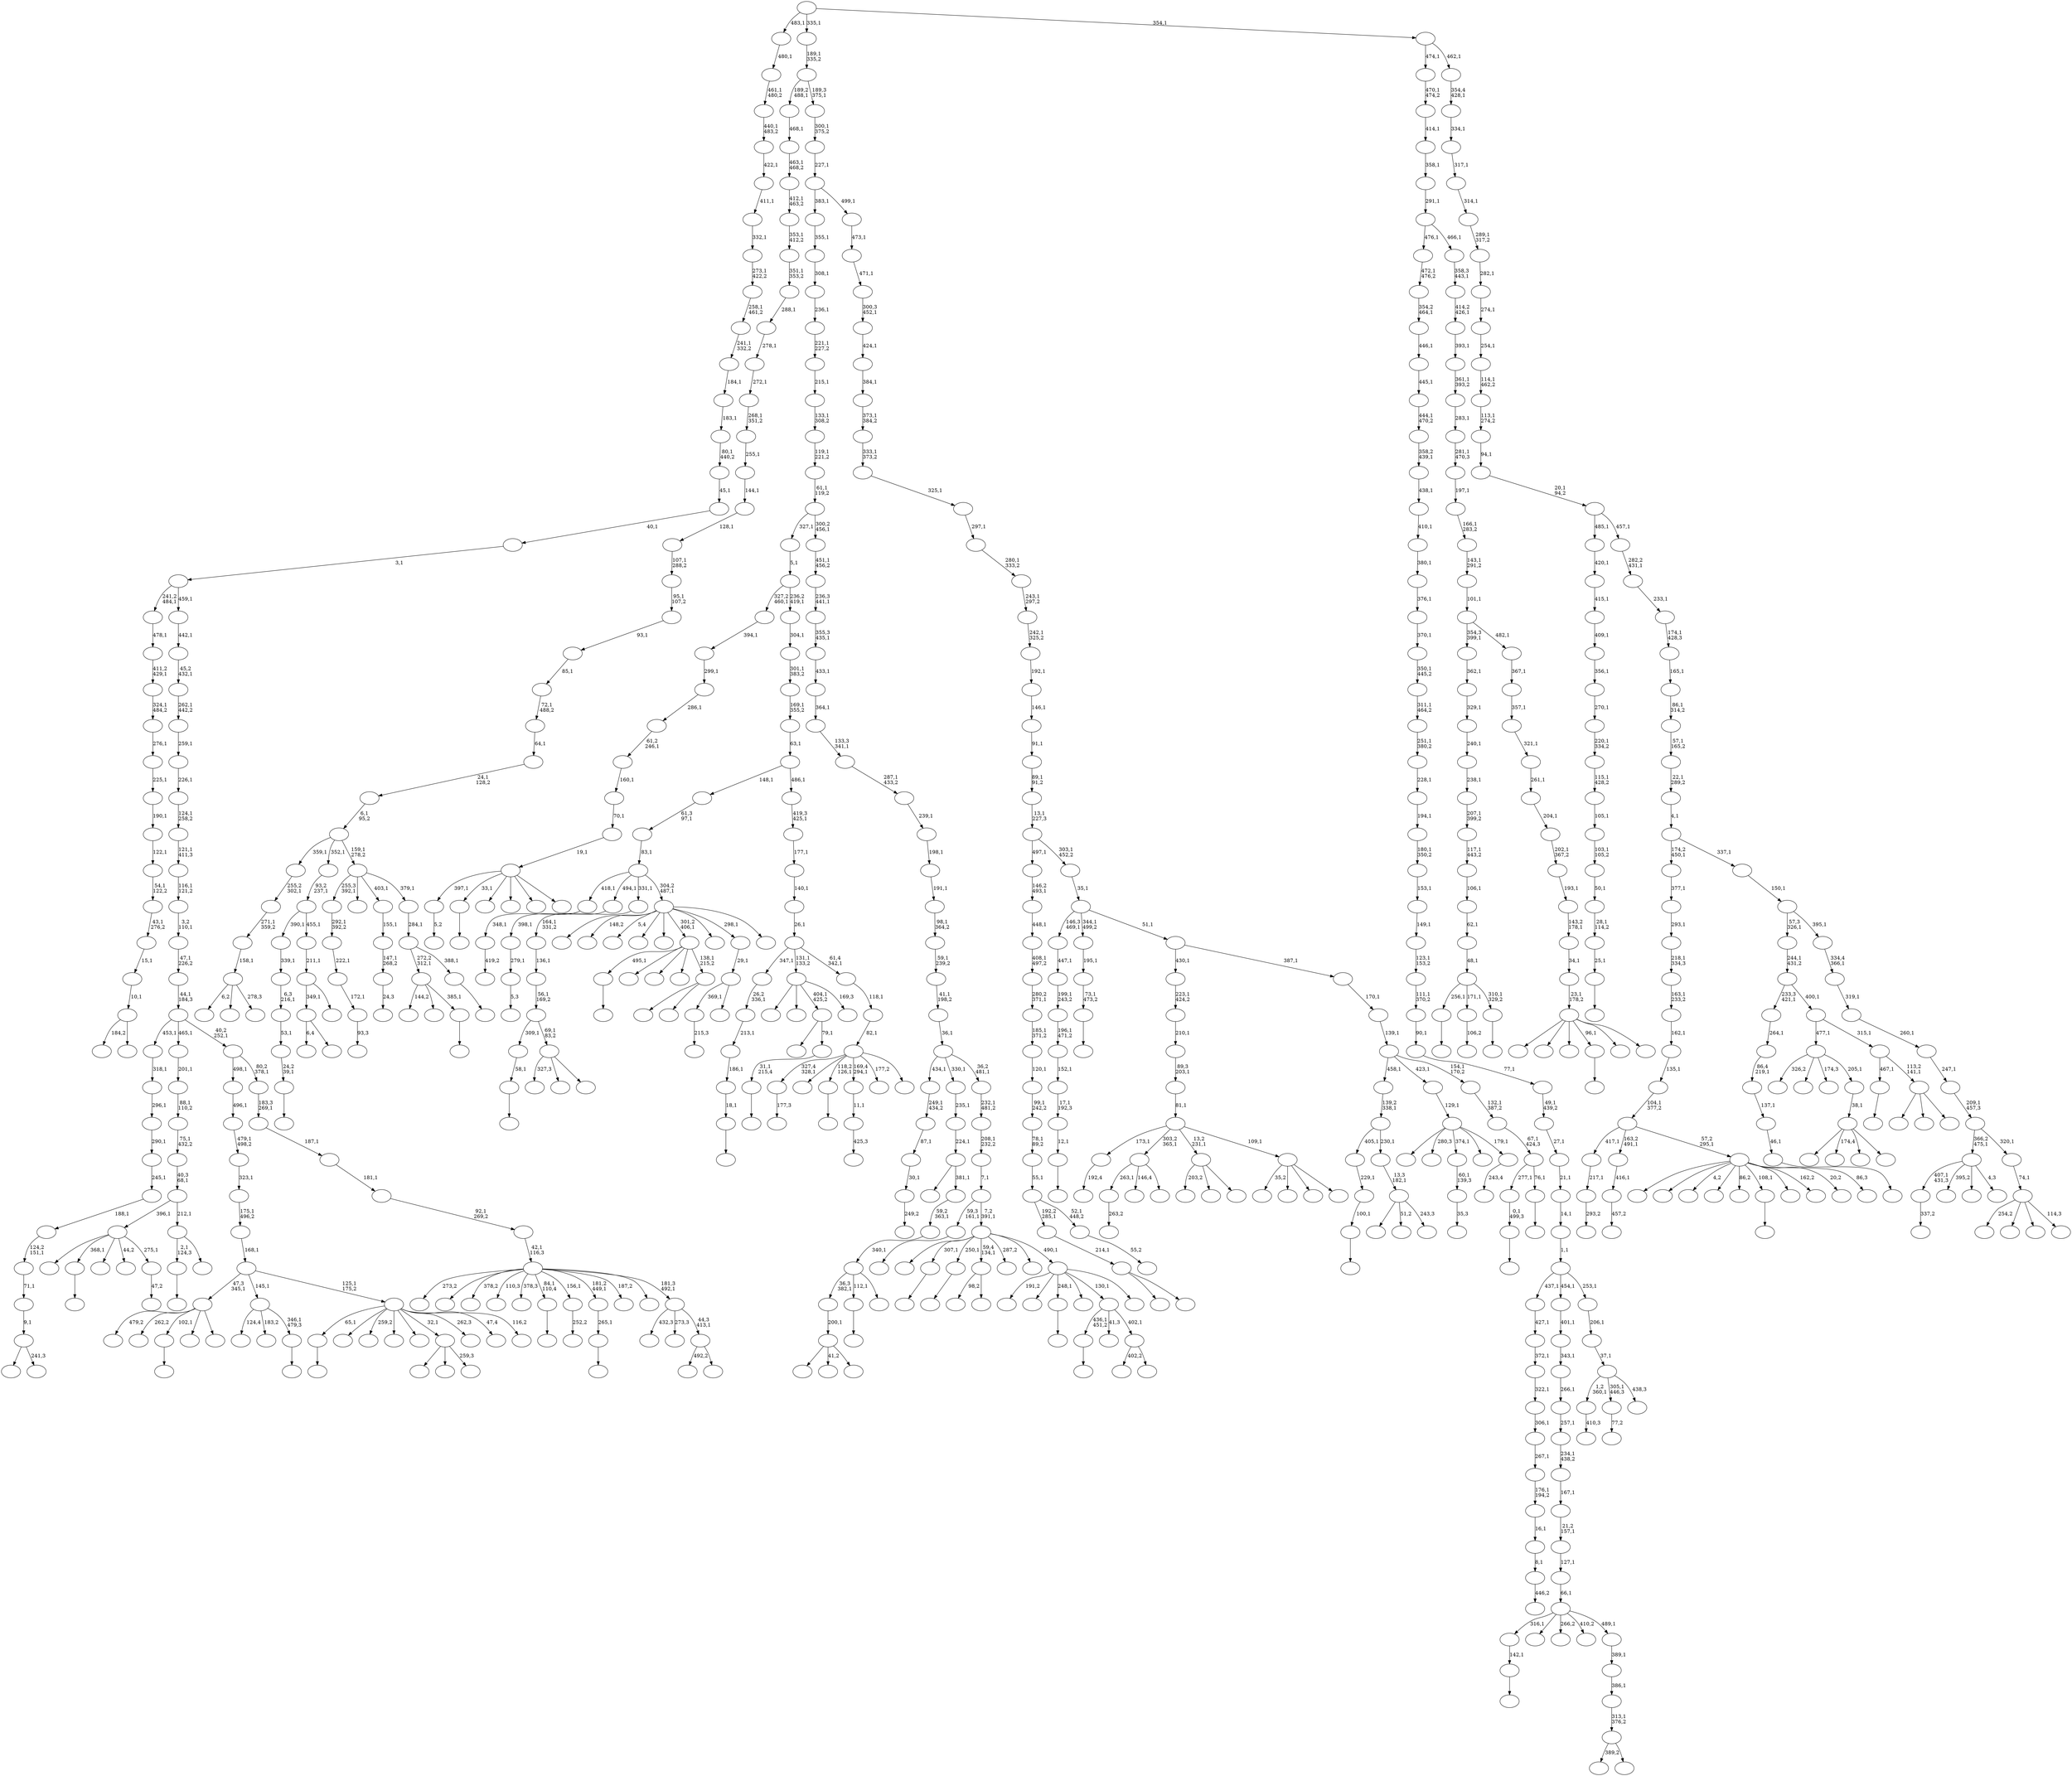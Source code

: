 digraph T {
	700 [label=""]
	699 [label=""]
	698 [label=""]
	697 [label=""]
	696 [label=""]
	695 [label=""]
	694 [label=""]
	693 [label=""]
	692 [label=""]
	691 [label=""]
	690 [label=""]
	689 [label=""]
	688 [label=""]
	687 [label=""]
	686 [label=""]
	685 [label=""]
	684 [label=""]
	683 [label=""]
	682 [label=""]
	681 [label=""]
	680 [label=""]
	679 [label=""]
	678 [label=""]
	677 [label=""]
	676 [label=""]
	675 [label=""]
	674 [label=""]
	673 [label=""]
	672 [label=""]
	671 [label=""]
	670 [label=""]
	669 [label=""]
	668 [label=""]
	667 [label=""]
	666 [label=""]
	665 [label=""]
	664 [label=""]
	663 [label=""]
	662 [label=""]
	661 [label=""]
	660 [label=""]
	659 [label=""]
	658 [label=""]
	657 [label=""]
	656 [label=""]
	655 [label=""]
	654 [label=""]
	653 [label=""]
	652 [label=""]
	651 [label=""]
	650 [label=""]
	649 [label=""]
	648 [label=""]
	647 [label=""]
	646 [label=""]
	645 [label=""]
	644 [label=""]
	643 [label=""]
	642 [label=""]
	641 [label=""]
	640 [label=""]
	639 [label=""]
	638 [label=""]
	637 [label=""]
	636 [label=""]
	635 [label=""]
	634 [label=""]
	633 [label=""]
	632 [label=""]
	631 [label=""]
	630 [label=""]
	629 [label=""]
	628 [label=""]
	627 [label=""]
	626 [label=""]
	625 [label=""]
	624 [label=""]
	623 [label=""]
	622 [label=""]
	621 [label=""]
	620 [label=""]
	619 [label=""]
	618 [label=""]
	617 [label=""]
	616 [label=""]
	615 [label=""]
	614 [label=""]
	613 [label=""]
	612 [label=""]
	611 [label=""]
	610 [label=""]
	609 [label=""]
	608 [label=""]
	607 [label=""]
	606 [label=""]
	605 [label=""]
	604 [label=""]
	603 [label=""]
	602 [label=""]
	601 [label=""]
	600 [label=""]
	599 [label=""]
	598 [label=""]
	597 [label=""]
	596 [label=""]
	595 [label=""]
	594 [label=""]
	593 [label=""]
	592 [label=""]
	591 [label=""]
	590 [label=""]
	589 [label=""]
	588 [label=""]
	587 [label=""]
	586 [label=""]
	585 [label=""]
	584 [label=""]
	583 [label=""]
	582 [label=""]
	581 [label=""]
	580 [label=""]
	579 [label=""]
	578 [label=""]
	577 [label=""]
	576 [label=""]
	575 [label=""]
	574 [label=""]
	573 [label=""]
	572 [label=""]
	571 [label=""]
	570 [label=""]
	569 [label=""]
	568 [label=""]
	567 [label=""]
	566 [label=""]
	565 [label=""]
	564 [label=""]
	563 [label=""]
	562 [label=""]
	561 [label=""]
	560 [label=""]
	559 [label=""]
	558 [label=""]
	557 [label=""]
	556 [label=""]
	555 [label=""]
	554 [label=""]
	553 [label=""]
	552 [label=""]
	551 [label=""]
	550 [label=""]
	549 [label=""]
	548 [label=""]
	547 [label=""]
	546 [label=""]
	545 [label=""]
	544 [label=""]
	543 [label=""]
	542 [label=""]
	541 [label=""]
	540 [label=""]
	539 [label=""]
	538 [label=""]
	537 [label=""]
	536 [label=""]
	535 [label=""]
	534 [label=""]
	533 [label=""]
	532 [label=""]
	531 [label=""]
	530 [label=""]
	529 [label=""]
	528 [label=""]
	527 [label=""]
	526 [label=""]
	525 [label=""]
	524 [label=""]
	523 [label=""]
	522 [label=""]
	521 [label=""]
	520 [label=""]
	519 [label=""]
	518 [label=""]
	517 [label=""]
	516 [label=""]
	515 [label=""]
	514 [label=""]
	513 [label=""]
	512 [label=""]
	511 [label=""]
	510 [label=""]
	509 [label=""]
	508 [label=""]
	507 [label=""]
	506 [label=""]
	505 [label=""]
	504 [label=""]
	503 [label=""]
	502 [label=""]
	501 [label=""]
	500 [label=""]
	499 [label=""]
	498 [label=""]
	497 [label=""]
	496 [label=""]
	495 [label=""]
	494 [label=""]
	493 [label=""]
	492 [label=""]
	491 [label=""]
	490 [label=""]
	489 [label=""]
	488 [label=""]
	487 [label=""]
	486 [label=""]
	485 [label=""]
	484 [label=""]
	483 [label=""]
	482 [label=""]
	481 [label=""]
	480 [label=""]
	479 [label=""]
	478 [label=""]
	477 [label=""]
	476 [label=""]
	475 [label=""]
	474 [label=""]
	473 [label=""]
	472 [label=""]
	471 [label=""]
	470 [label=""]
	469 [label=""]
	468 [label=""]
	467 [label=""]
	466 [label=""]
	465 [label=""]
	464 [label=""]
	463 [label=""]
	462 [label=""]
	461 [label=""]
	460 [label=""]
	459 [label=""]
	458 [label=""]
	457 [label=""]
	456 [label=""]
	455 [label=""]
	454 [label=""]
	453 [label=""]
	452 [label=""]
	451 [label=""]
	450 [label=""]
	449 [label=""]
	448 [label=""]
	447 [label=""]
	446 [label=""]
	445 [label=""]
	444 [label=""]
	443 [label=""]
	442 [label=""]
	441 [label=""]
	440 [label=""]
	439 [label=""]
	438 [label=""]
	437 [label=""]
	436 [label=""]
	435 [label=""]
	434 [label=""]
	433 [label=""]
	432 [label=""]
	431 [label=""]
	430 [label=""]
	429 [label=""]
	428 [label=""]
	427 [label=""]
	426 [label=""]
	425 [label=""]
	424 [label=""]
	423 [label=""]
	422 [label=""]
	421 [label=""]
	420 [label=""]
	419 [label=""]
	418 [label=""]
	417 [label=""]
	416 [label=""]
	415 [label=""]
	414 [label=""]
	413 [label=""]
	412 [label=""]
	411 [label=""]
	410 [label=""]
	409 [label=""]
	408 [label=""]
	407 [label=""]
	406 [label=""]
	405 [label=""]
	404 [label=""]
	403 [label=""]
	402 [label=""]
	401 [label=""]
	400 [label=""]
	399 [label=""]
	398 [label=""]
	397 [label=""]
	396 [label=""]
	395 [label=""]
	394 [label=""]
	393 [label=""]
	392 [label=""]
	391 [label=""]
	390 [label=""]
	389 [label=""]
	388 [label=""]
	387 [label=""]
	386 [label=""]
	385 [label=""]
	384 [label=""]
	383 [label=""]
	382 [label=""]
	381 [label=""]
	380 [label=""]
	379 [label=""]
	378 [label=""]
	377 [label=""]
	376 [label=""]
	375 [label=""]
	374 [label=""]
	373 [label=""]
	372 [label=""]
	371 [label=""]
	370 [label=""]
	369 [label=""]
	368 [label=""]
	367 [label=""]
	366 [label=""]
	365 [label=""]
	364 [label=""]
	363 [label=""]
	362 [label=""]
	361 [label=""]
	360 [label=""]
	359 [label=""]
	358 [label=""]
	357 [label=""]
	356 [label=""]
	355 [label=""]
	354 [label=""]
	353 [label=""]
	352 [label=""]
	351 [label=""]
	350 [label=""]
	349 [label=""]
	348 [label=""]
	347 [label=""]
	346 [label=""]
	345 [label=""]
	344 [label=""]
	343 [label=""]
	342 [label=""]
	341 [label=""]
	340 [label=""]
	339 [label=""]
	338 [label=""]
	337 [label=""]
	336 [label=""]
	335 [label=""]
	334 [label=""]
	333 [label=""]
	332 [label=""]
	331 [label=""]
	330 [label=""]
	329 [label=""]
	328 [label=""]
	327 [label=""]
	326 [label=""]
	325 [label=""]
	324 [label=""]
	323 [label=""]
	322 [label=""]
	321 [label=""]
	320 [label=""]
	319 [label=""]
	318 [label=""]
	317 [label=""]
	316 [label=""]
	315 [label=""]
	314 [label=""]
	313 [label=""]
	312 [label=""]
	311 [label=""]
	310 [label=""]
	309 [label=""]
	308 [label=""]
	307 [label=""]
	306 [label=""]
	305 [label=""]
	304 [label=""]
	303 [label=""]
	302 [label=""]
	301 [label=""]
	300 [label=""]
	299 [label=""]
	298 [label=""]
	297 [label=""]
	296 [label=""]
	295 [label=""]
	294 [label=""]
	293 [label=""]
	292 [label=""]
	291 [label=""]
	290 [label=""]
	289 [label=""]
	288 [label=""]
	287 [label=""]
	286 [label=""]
	285 [label=""]
	284 [label=""]
	283 [label=""]
	282 [label=""]
	281 [label=""]
	280 [label=""]
	279 [label=""]
	278 [label=""]
	277 [label=""]
	276 [label=""]
	275 [label=""]
	274 [label=""]
	273 [label=""]
	272 [label=""]
	271 [label=""]
	270 [label=""]
	269 [label=""]
	268 [label=""]
	267 [label=""]
	266 [label=""]
	265 [label=""]
	264 [label=""]
	263 [label=""]
	262 [label=""]
	261 [label=""]
	260 [label=""]
	259 [label=""]
	258 [label=""]
	257 [label=""]
	256 [label=""]
	255 [label=""]
	254 [label=""]
	253 [label=""]
	252 [label=""]
	251 [label=""]
	250 [label=""]
	249 [label=""]
	248 [label=""]
	247 [label=""]
	246 [label=""]
	245 [label=""]
	244 [label=""]
	243 [label=""]
	242 [label=""]
	241 [label=""]
	240 [label=""]
	239 [label=""]
	238 [label=""]
	237 [label=""]
	236 [label=""]
	235 [label=""]
	234 [label=""]
	233 [label=""]
	232 [label=""]
	231 [label=""]
	230 [label=""]
	229 [label=""]
	228 [label=""]
	227 [label=""]
	226 [label=""]
	225 [label=""]
	224 [label=""]
	223 [label=""]
	222 [label=""]
	221 [label=""]
	220 [label=""]
	219 [label=""]
	218 [label=""]
	217 [label=""]
	216 [label=""]
	215 [label=""]
	214 [label=""]
	213 [label=""]
	212 [label=""]
	211 [label=""]
	210 [label=""]
	209 [label=""]
	208 [label=""]
	207 [label=""]
	206 [label=""]
	205 [label=""]
	204 [label=""]
	203 [label=""]
	202 [label=""]
	201 [label=""]
	200 [label=""]
	199 [label=""]
	198 [label=""]
	197 [label=""]
	196 [label=""]
	195 [label=""]
	194 [label=""]
	193 [label=""]
	192 [label=""]
	191 [label=""]
	190 [label=""]
	189 [label=""]
	188 [label=""]
	187 [label=""]
	186 [label=""]
	185 [label=""]
	184 [label=""]
	183 [label=""]
	182 [label=""]
	181 [label=""]
	180 [label=""]
	179 [label=""]
	178 [label=""]
	177 [label=""]
	176 [label=""]
	175 [label=""]
	174 [label=""]
	173 [label=""]
	172 [label=""]
	171 [label=""]
	170 [label=""]
	169 [label=""]
	168 [label=""]
	167 [label=""]
	166 [label=""]
	165 [label=""]
	164 [label=""]
	163 [label=""]
	162 [label=""]
	161 [label=""]
	160 [label=""]
	159 [label=""]
	158 [label=""]
	157 [label=""]
	156 [label=""]
	155 [label=""]
	154 [label=""]
	153 [label=""]
	152 [label=""]
	151 [label=""]
	150 [label=""]
	149 [label=""]
	148 [label=""]
	147 [label=""]
	146 [label=""]
	145 [label=""]
	144 [label=""]
	143 [label=""]
	142 [label=""]
	141 [label=""]
	140 [label=""]
	139 [label=""]
	138 [label=""]
	137 [label=""]
	136 [label=""]
	135 [label=""]
	134 [label=""]
	133 [label=""]
	132 [label=""]
	131 [label=""]
	130 [label=""]
	129 [label=""]
	128 [label=""]
	127 [label=""]
	126 [label=""]
	125 [label=""]
	124 [label=""]
	123 [label=""]
	122 [label=""]
	121 [label=""]
	120 [label=""]
	119 [label=""]
	118 [label=""]
	117 [label=""]
	116 [label=""]
	115 [label=""]
	114 [label=""]
	113 [label=""]
	112 [label=""]
	111 [label=""]
	110 [label=""]
	109 [label=""]
	108 [label=""]
	107 [label=""]
	106 [label=""]
	105 [label=""]
	104 [label=""]
	103 [label=""]
	102 [label=""]
	101 [label=""]
	100 [label=""]
	99 [label=""]
	98 [label=""]
	97 [label=""]
	96 [label=""]
	95 [label=""]
	94 [label=""]
	93 [label=""]
	92 [label=""]
	91 [label=""]
	90 [label=""]
	89 [label=""]
	88 [label=""]
	87 [label=""]
	86 [label=""]
	85 [label=""]
	84 [label=""]
	83 [label=""]
	82 [label=""]
	81 [label=""]
	80 [label=""]
	79 [label=""]
	78 [label=""]
	77 [label=""]
	76 [label=""]
	75 [label=""]
	74 [label=""]
	73 [label=""]
	72 [label=""]
	71 [label=""]
	70 [label=""]
	69 [label=""]
	68 [label=""]
	67 [label=""]
	66 [label=""]
	65 [label=""]
	64 [label=""]
	63 [label=""]
	62 [label=""]
	61 [label=""]
	60 [label=""]
	59 [label=""]
	58 [label=""]
	57 [label=""]
	56 [label=""]
	55 [label=""]
	54 [label=""]
	53 [label=""]
	52 [label=""]
	51 [label=""]
	50 [label=""]
	49 [label=""]
	48 [label=""]
	47 [label=""]
	46 [label=""]
	45 [label=""]
	44 [label=""]
	43 [label=""]
	42 [label=""]
	41 [label=""]
	40 [label=""]
	39 [label=""]
	38 [label=""]
	37 [label=""]
	36 [label=""]
	35 [label=""]
	34 [label=""]
	33 [label=""]
	32 [label=""]
	31 [label=""]
	30 [label=""]
	29 [label=""]
	28 [label=""]
	27 [label=""]
	26 [label=""]
	25 [label=""]
	24 [label=""]
	23 [label=""]
	22 [label=""]
	21 [label=""]
	20 [label=""]
	19 [label=""]
	18 [label=""]
	17 [label=""]
	16 [label=""]
	15 [label=""]
	14 [label=""]
	13 [label=""]
	12 [label=""]
	11 [label=""]
	10 [label=""]
	9 [label=""]
	8 [label=""]
	7 [label=""]
	6 [label=""]
	5 [label=""]
	4 [label=""]
	3 [label=""]
	2 [label=""]
	1 [label=""]
	0 [label=""]
	689 -> 690 [label=""]
	688 -> 689 [label="46,1"]
	687 -> 688 [label="137,1"]
	686 -> 687 [label="86,4\n219,1"]
	685 -> 686 [label="264,1"]
	683 -> 684 [label=""]
	682 -> 683 [label="12,1"]
	681 -> 682 [label="17,1\n192,3"]
	680 -> 681 [label="152,1"]
	679 -> 680 [label="196,1\n471,2"]
	678 -> 679 [label="199,1\n243,2"]
	677 -> 678 [label="447,1"]
	675 -> 676 [label=""]
	670 -> 671 [label="419,2"]
	669 -> 670 [label="348,1"]
	667 -> 668 [label=""]
	662 -> 663 [label=""]
	660 -> 661 [label="5,2"]
	657 -> 658 [label="263,2"]
	652 -> 653 [label=""]
	649 -> 650 [label=""]
	646 -> 647 [label=""]
	645 -> 646 [label="25,1"]
	644 -> 645 [label="28,1\n114,2"]
	643 -> 644 [label="50,1"]
	642 -> 643 [label="103,1\n105,2"]
	641 -> 642 [label="105,1"]
	640 -> 641 [label="115,1\n428,2"]
	639 -> 640 [label="220,1\n334,2"]
	638 -> 639 [label="270,1"]
	637 -> 638 [label="356,1"]
	636 -> 637 [label="409,1"]
	635 -> 636 [label="415,1"]
	634 -> 635 [label="420,1"]
	631 -> 632 [label="337,2"]
	628 -> 629 [label="192,4"]
	623 -> 624 [label=""]
	622 -> 623 [label="142,1"]
	620 -> 621 [label="446,2"]
	619 -> 620 [label="8,1"]
	618 -> 619 [label="16,1"]
	617 -> 618 [label="176,1\n194,2"]
	616 -> 617 [label="267,1"]
	615 -> 616 [label="306,1"]
	614 -> 615 [label="322,1"]
	613 -> 614 [label="372,1"]
	612 -> 613 [label="427,1"]
	609 -> 610 [label=""]
	607 -> 608 [label=""]
	600 -> 601 [label="293,2"]
	599 -> 600 [label="217,1"]
	594 -> 595 [label=""]
	593 -> 594 [label="24,2\n39,1"]
	592 -> 593 [label="53,1"]
	591 -> 592 [label="6,3\n216,1"]
	590 -> 591 [label="339,1"]
	585 -> 586 [label=""]
	584 -> 674 [label="144,2"]
	584 -> 611 [label=""]
	584 -> 585 [label="385,1"]
	579 -> 580 [label="410,3"]
	576 -> 577 [label=""]
	574 -> 575 [label=""]
	573 -> 574 [label="0,1\n499,3"]
	570 -> 571 [label="93,3"]
	569 -> 570 [label="172,1"]
	568 -> 569 [label="222,1"]
	567 -> 568 [label="292,1\n392,2"]
	562 -> 657 [label="263,1"]
	562 -> 581 [label="146,4"]
	562 -> 563 [label=""]
	559 -> 560 [label=""]
	558 -> 559 [label="58,1"]
	556 -> 557 [label="215,3"]
	548 -> 549 [label=""]
	546 -> 547 [label="457,2"]
	545 -> 546 [label="416,1"]
	541 -> 542 [label="249,2"]
	540 -> 541 [label="30,1"]
	539 -> 540 [label="87,1"]
	538 -> 539 [label="249,1\n434,2"]
	534 -> 535 [label=""]
	528 -> 529 [label="177,3"]
	523 -> 524 [label="35,3"]
	522 -> 523 [label="60,1\n139,3"]
	518 -> 519 [label=""]
	516 -> 517 [label="106,2"]
	514 -> 630 [label=""]
	514 -> 515 [label=""]
	513 -> 514 [label="214,1"]
	511 -> 512 [label=""]
	509 -> 510 [label="252,2"]
	507 -> 508 [label="47,2"]
	506 -> 672 [label=""]
	506 -> 662 [label="368,1"]
	506 -> 597 [label=""]
	506 -> 527 [label="44,2"]
	506 -> 507 [label="275,1"]
	503 -> 660 [label="397,1"]
	503 -> 652 [label="33,1"]
	503 -> 648 [label=""]
	503 -> 633 [label=""]
	503 -> 572 [label=""]
	503 -> 504 [label=""]
	502 -> 503 [label="19,1"]
	501 -> 502 [label="70,1"]
	500 -> 501 [label="160,1"]
	499 -> 500 [label="61,2\n246,1"]
	498 -> 499 [label="286,1"]
	497 -> 498 [label="299,1"]
	496 -> 497 [label="394,1"]
	494 -> 495 [label=""]
	490 -> 491 [label="77,2"]
	485 -> 486 [label=""]
	484 -> 485 [label="265,1"]
	480 -> 481 [label=""]
	479 -> 480 [label="73,1\n473,2"]
	478 -> 479 [label="195,1"]
	476 -> 477 [label=""]
	475 -> 476 [label="100,1"]
	474 -> 475 [label="229,1"]
	472 -> 473 [label="55,2"]
	471 -> 513 [label="192,2\n285,1"]
	471 -> 472 [label="52,1\n448,2"]
	470 -> 471 [label="55,1"]
	469 -> 470 [label="78,1\n89,2"]
	468 -> 469 [label="99,1\n242,2"]
	467 -> 468 [label="120,1"]
	466 -> 467 [label="185,1\n371,2"]
	465 -> 466 [label="280,2\n371,1"]
	464 -> 465 [label="408,1\n497,2"]
	463 -> 464 [label="448,1"]
	462 -> 463 [label="146,2\n493,1"]
	460 -> 596 [label="389,2"]
	460 -> 461 [label=""]
	459 -> 460 [label="313,1\n376,2"]
	458 -> 459 [label="386,1"]
	457 -> 458 [label="389,1"]
	456 -> 622 [label="316,1"]
	456 -> 603 [label=""]
	456 -> 588 [label="266,2"]
	456 -> 488 [label="410,2"]
	456 -> 457 [label="489,1"]
	455 -> 456 [label="66,1"]
	454 -> 455 [label="127,1"]
	453 -> 454 [label="21,2\n157,1"]
	452 -> 453 [label="167,1"]
	451 -> 452 [label="234,1\n438,2"]
	450 -> 451 [label="257,1"]
	449 -> 450 [label="266,1"]
	448 -> 449 [label="343,1"]
	447 -> 448 [label="401,1"]
	445 -> 446 [label=""]
	442 -> 443 [label=""]
	441 -> 442 [label="18,1"]
	440 -> 441 [label="186,1"]
	439 -> 440 [label="213,1"]
	438 -> 439 [label="26,2\n336,1"]
	433 -> 627 [label=""]
	433 -> 487 [label="41,2"]
	433 -> 434 [label=""]
	432 -> 433 [label="200,1"]
	429 -> 602 [label="98,2"]
	429 -> 430 [label=""]
	424 -> 656 [label=""]
	424 -> 425 [label="241,3"]
	423 -> 424 [label="9,1"]
	422 -> 423 [label="71,1"]
	421 -> 422 [label="124,2\n151,1"]
	420 -> 421 [label="188,1"]
	419 -> 420 [label="245,1"]
	418 -> 419 [label="290,1"]
	417 -> 418 [label="296,1"]
	416 -> 417 [label="318,1"]
	413 -> 414 [label=""]
	409 -> 410 [label=""]
	408 -> 649 [label="256,1"]
	408 -> 516 [label="171,1"]
	408 -> 409 [label="310,1\n329,2"]
	407 -> 408 [label="48,1"]
	406 -> 407 [label="62,1"]
	405 -> 406 [label="106,1"]
	404 -> 405 [label="117,1\n443,2"]
	403 -> 404 [label="207,1\n399,2"]
	402 -> 403 [label="238,1"]
	401 -> 402 [label="240,1"]
	400 -> 401 [label="329,1"]
	399 -> 400 [label="362,1"]
	397 -> 665 [label="203,2"]
	397 -> 483 [label=""]
	397 -> 398 [label=""]
	395 -> 626 [label="6,2"]
	395 -> 532 [label=""]
	395 -> 396 [label="278,3"]
	394 -> 395 [label="158,1"]
	393 -> 394 [label="271,1\n359,2"]
	392 -> 393 [label="255,2\n302,1"]
	390 -> 579 [label="1,2\n360,1"]
	390 -> 490 [label="305,1\n446,3"]
	390 -> 391 [label="438,3"]
	389 -> 390 [label="37,1"]
	388 -> 389 [label="206,1"]
	387 -> 612 [label="437,1"]
	387 -> 447 [label="454,1"]
	387 -> 388 [label="253,1"]
	386 -> 387 [label="1,1"]
	385 -> 386 [label="14,1"]
	384 -> 385 [label="21,1"]
	383 -> 384 [label="27,1"]
	382 -> 383 [label="49,1\n439,2"]
	381 -> 382 [label="77,1"]
	380 -> 381 [label="90,1"]
	379 -> 380 [label="111,1\n370,2"]
	378 -> 379 [label="123,1\n153,2"]
	377 -> 378 [label="149,1"]
	376 -> 377 [label="153,1"]
	375 -> 376 [label="180,1\n350,2"]
	374 -> 375 [label="194,1"]
	373 -> 374 [label="228,1"]
	372 -> 373 [label="251,1\n380,2"]
	371 -> 372 [label="311,1\n464,2"]
	370 -> 371 [label="350,1\n445,2"]
	369 -> 370 [label="370,1"]
	368 -> 369 [label="376,1"]
	367 -> 368 [label="380,1"]
	366 -> 367 [label="410,1"]
	365 -> 366 [label="438,1"]
	364 -> 365 [label="358,2\n439,1"]
	363 -> 364 [label="444,1\n470,2"]
	362 -> 363 [label="445,1"]
	361 -> 362 [label="446,1"]
	360 -> 361 [label="354,2\n464,1"]
	359 -> 360 [label="472,1\n476,2"]
	356 -> 693 [label=""]
	356 -> 544 [label="51,2"]
	356 -> 357 [label="243,3"]
	355 -> 356 [label="13,3\n182,1"]
	354 -> 474 [label="405,1"]
	354 -> 355 [label="230,1"]
	353 -> 354 [label="139,2\n338,1"]
	349 -> 699 [label=""]
	349 -> 555 [label="174,4"]
	349 -> 525 [label=""]
	349 -> 350 [label=""]
	348 -> 349 [label="38,1"]
	347 -> 694 [label="326,2"]
	347 -> 431 [label=""]
	347 -> 427 [label="174,3"]
	347 -> 348 [label="205,1"]
	345 -> 583 [label="479,2"]
	345 -> 553 [label="262,2"]
	345 -> 445 [label="102,1"]
	345 -> 412 [label=""]
	345 -> 346 [label=""]
	341 -> 554 [label="6,4"]
	341 -> 342 [label=""]
	338 -> 582 [label=""]
	338 -> 426 [label=""]
	338 -> 339 [label="259,3"]
	335 -> 336 [label="24,3"]
	334 -> 335 [label="147,1\n268,2"]
	333 -> 334 [label="155,1"]
	331 -> 332 [label=""]
	329 -> 330 [label=""]
	328 -> 329 [label="31,1\n215,4"]
	327 -> 437 [label=""]
	327 -> 328 [label="79,1"]
	325 -> 326 [label=""]
	318 -> 319 [label=""]
	315 -> 551 [label="35,2"]
	315 -> 521 [label=""]
	315 -> 492 [label=""]
	315 -> 316 [label=""]
	314 -> 628 [label="173,1"]
	314 -> 562 [label="303,2\n365,1"]
	314 -> 397 [label="13,2\n231,1"]
	314 -> 315 [label="109,1"]
	313 -> 314 [label="81,1"]
	312 -> 313 [label="89,3\n203,1"]
	311 -> 312 [label="210,1"]
	310 -> 311 [label="223,1\n424,2"]
	307 -> 664 [label=""]
	307 -> 308 [label=""]
	306 -> 548 [label="495,1"]
	306 -> 530 [label=""]
	306 -> 435 [label=""]
	306 -> 324 [label=""]
	306 -> 307 [label="138,1\n215,2"]
	304 -> 305 [label="5,3"]
	303 -> 304 [label="279,1"]
	302 -> 303 [label="398,1"]
	298 -> 598 [label=""]
	298 -> 537 [label=""]
	298 -> 327 [label="404,1\n425,2"]
	298 -> 299 [label="169,3"]
	296 -> 432 [label="36,3\n382,1"]
	296 -> 325 [label="112,1"]
	296 -> 297 [label=""]
	295 -> 296 [label="340,1"]
	294 -> 295 [label="59,2\n363,1"]
	293 -> 531 [label=""]
	293 -> 294 [label="381,1"]
	292 -> 293 [label="224,1"]
	291 -> 292 [label="235,1"]
	288 -> 526 [label=""]
	288 -> 317 [label=""]
	288 -> 289 [label=""]
	287 -> 494 [label="467,1"]
	287 -> 288 [label="113,2\n141,1"]
	286 -> 347 [label="477,1"]
	286 -> 287 [label="315,1"]
	285 -> 685 [label="233,3\n421,1"]
	285 -> 286 [label="400,1"]
	284 -> 285 [label="244,1\n431,2"]
	281 -> 556 [label="369,1"]
	281 -> 282 [label=""]
	280 -> 281 [label="29,1"]
	278 -> 511 [label="2,1\n124,3"]
	278 -> 279 [label=""]
	277 -> 506 [label="396,1"]
	277 -> 278 [label="212,1"]
	276 -> 277 [label="40,3\n68,1"]
	275 -> 276 [label="75,1\n432,2"]
	274 -> 275 [label="88,1\n110,2"]
	273 -> 274 [label="201,1"]
	270 -> 271 [label=""]
	269 -> 666 [label="124,4"]
	269 -> 322 [label="183,2"]
	269 -> 270 [label="346,1\n479,3"]
	267 -> 268 [label="425,3"]
	266 -> 267 [label="11,1"]
	264 -> 654 [label="327,3"]
	264 -> 605 [label=""]
	264 -> 265 [label=""]
	263 -> 558 [label="309,1"]
	263 -> 264 [label="69,1\n83,2"]
	262 -> 263 [label="56,1\n169,2"]
	261 -> 262 [label="136,1"]
	260 -> 261 [label="164,1\n331,2"]
	258 -> 609 [label="65,1"]
	258 -> 543 [label=""]
	258 -> 493 [label="259,2"]
	258 -> 428 [label=""]
	258 -> 411 [label=""]
	258 -> 338 [label="32,1"]
	258 -> 321 [label="262,3"]
	258 -> 272 [label="47,4"]
	258 -> 259 [label="116,2"]
	257 -> 345 [label="47,3\n345,1"]
	257 -> 269 [label="145,1"]
	257 -> 258 [label="125,1\n175,2"]
	256 -> 257 [label="168,1"]
	255 -> 256 [label="175,1\n496,2"]
	254 -> 255 [label="323,1"]
	253 -> 254 [label="479,1\n498,2"]
	252 -> 253 [label="496,1"]
	250 -> 251 [label="243,4"]
	249 -> 696 [label=""]
	249 -> 692 [label="280,3"]
	249 -> 522 [label="374,1"]
	249 -> 351 [label=""]
	249 -> 250 [label="179,1"]
	248 -> 249 [label="129,1"]
	246 -> 606 [label="184,2"]
	246 -> 247 [label=""]
	245 -> 246 [label="10,1"]
	244 -> 245 [label="15,1"]
	243 -> 244 [label="43,1\n276,2"]
	242 -> 243 [label="54,1\n122,2"]
	241 -> 242 [label="122,1"]
	240 -> 241 [label="190,1"]
	239 -> 240 [label="225,1"]
	238 -> 239 [label="276,1"]
	237 -> 238 [label="324,1\n484,2"]
	236 -> 237 [label="411,2\n429,1"]
	235 -> 236 [label="478,1"]
	232 -> 341 [label="349,1"]
	232 -> 233 [label=""]
	231 -> 232 [label="211,1"]
	230 -> 590 [label="390,1"]
	230 -> 231 [label="455,1"]
	229 -> 230 [label="93,2\n237,1"]
	227 -> 700 [label=""]
	227 -> 698 [label=""]
	227 -> 695 [label=""]
	227 -> 675 [label="96,1"]
	227 -> 589 [label=""]
	227 -> 228 [label=""]
	226 -> 227 [label="23,1\n178,2"]
	225 -> 226 [label="34,1"]
	224 -> 225 [label="143,2\n178,1"]
	223 -> 224 [label="193,1"]
	222 -> 223 [label="202,1\n367,2"]
	221 -> 222 [label="204,1"]
	220 -> 221 [label="261,1"]
	219 -> 220 [label="321,1"]
	218 -> 219 [label="357,1"]
	217 -> 218 [label="367,1"]
	216 -> 399 [label="354,3\n399,1"]
	216 -> 217 [label="482,1"]
	215 -> 216 [label="101,1"]
	214 -> 215 [label="143,1\n291,2"]
	213 -> 214 [label="166,1\n283,2"]
	212 -> 213 [label="197,1"]
	211 -> 212 [label="281,1\n470,3"]
	210 -> 211 [label="283,1"]
	209 -> 210 [label="361,1\n393,2"]
	208 -> 209 [label="393,1"]
	207 -> 208 [label="414,2\n426,1"]
	206 -> 207 [label="358,3\n443,1"]
	205 -> 359 [label="476,1"]
	205 -> 206 [label="466,1"]
	204 -> 205 [label="291,1"]
	203 -> 204 [label="358,1"]
	202 -> 203 [label="414,1"]
	201 -> 202 [label="470,1\n474,2"]
	199 -> 320 [label="492,2"]
	199 -> 200 [label=""]
	198 -> 587 [label="432,3"]
	198 -> 323 [label="273,3"]
	198 -> 199 [label="44,3\n413,1"]
	197 -> 673 [label="273,2"]
	197 -> 659 [label=""]
	197 -> 625 [label="378,2"]
	197 -> 565 [label="110,3"]
	197 -> 550 [label="378,3"]
	197 -> 534 [label="84,1\n110,4"]
	197 -> 509 [label="156,1"]
	197 -> 484 [label="181,2\n449,1"]
	197 -> 309 [label="187,2"]
	197 -> 301 [label=""]
	197 -> 198 [label="181,3\n492,1"]
	196 -> 197 [label="42,1\n116,3"]
	195 -> 196 [label="92,1\n269,2"]
	194 -> 195 [label="181,1"]
	193 -> 194 [label="187,1"]
	192 -> 193 [label="183,3\n269,1"]
	191 -> 252 [label="498,1"]
	191 -> 192 [label="80,2\n378,1"]
	190 -> 416 [label="453,1"]
	190 -> 273 [label="465,1"]
	190 -> 191 [label="40,2\n252,1"]
	189 -> 190 [label="44,1\n184,3"]
	188 -> 189 [label="47,1\n226,2"]
	187 -> 188 [label="3,2\n110,1"]
	186 -> 187 [label="116,1\n121,2"]
	185 -> 186 [label="121,1\n411,3"]
	184 -> 185 [label="124,1\n258,2"]
	183 -> 184 [label="226,1"]
	182 -> 183 [label="259,1"]
	181 -> 182 [label="262,1\n442,2"]
	180 -> 181 [label="45,2\n432,1"]
	179 -> 180 [label="442,1"]
	178 -> 235 [label="241,2\n484,1"]
	178 -> 179 [label="459,1"]
	177 -> 178 [label="3,1"]
	176 -> 177 [label="40,1"]
	175 -> 176 [label="45,1"]
	174 -> 175 [label="80,1\n440,2"]
	173 -> 174 [label="183,1"]
	172 -> 173 [label="184,1"]
	171 -> 172 [label="241,1\n332,2"]
	170 -> 171 [label="258,1\n461,2"]
	169 -> 170 [label="273,1\n422,2"]
	168 -> 169 [label="332,1"]
	167 -> 168 [label="411,1"]
	166 -> 167 [label="422,1"]
	165 -> 166 [label="440,1\n483,2"]
	164 -> 165 [label="461,1\n480,2"]
	163 -> 164 [label="480,1"]
	161 -> 578 [label=""]
	161 -> 552 [label="148,2"]
	161 -> 489 [label="5,4"]
	161 -> 436 [label=""]
	161 -> 343 [label=""]
	161 -> 306 [label="301,2\n406,1"]
	161 -> 300 [label=""]
	161 -> 280 [label="298,1"]
	161 -> 162 [label=""]
	160 -> 669 [label="418,1"]
	160 -> 302 [label="494,1"]
	160 -> 260 [label="331,1"]
	160 -> 161 [label="304,2\n487,1"]
	159 -> 160 [label="83,1"]
	158 -> 159 [label="61,3\n97,1"]
	156 -> 651 [label="402,2"]
	156 -> 157 [label=""]
	155 -> 667 [label="436,1\n451,2"]
	155 -> 505 [label="41,3"]
	155 -> 156 [label="402,1"]
	153 -> 528 [label="327,4\n328,1"]
	153 -> 340 [label=""]
	153 -> 318 [label="118,2\n126,1"]
	153 -> 266 [label="169,4\n294,1"]
	153 -> 234 [label="177,2"]
	153 -> 154 [label=""]
	152 -> 153 [label="82,1"]
	151 -> 152 [label="118,1"]
	150 -> 438 [label="347,1"]
	150 -> 298 [label="131,1\n133,2"]
	150 -> 151 [label="61,4\n342,1"]
	149 -> 150 [label="26,1"]
	148 -> 149 [label="140,1"]
	147 -> 148 [label="177,1"]
	146 -> 147 [label="419,3\n425,1"]
	145 -> 158 [label="148,1"]
	145 -> 146 [label="486,1"]
	144 -> 145 [label="63,1"]
	143 -> 144 [label="169,1\n355,2"]
	142 -> 143 [label="301,1\n383,2"]
	141 -> 142 [label="304,1"]
	140 -> 496 [label="327,2\n460,1"]
	140 -> 141 [label="236,2\n419,1"]
	139 -> 140 [label="5,1"]
	137 -> 697 [label="191,2"]
	137 -> 655 [label=""]
	137 -> 607 [label="248,1"]
	137 -> 520 [label=""]
	137 -> 155 [label="130,1"]
	137 -> 138 [label=""]
	136 -> 691 [label=""]
	136 -> 576 [label="307,1"]
	136 -> 518 [label="250,1"]
	136 -> 429 [label="59,4\n134,1"]
	136 -> 344 [label="287,2"]
	136 -> 337 [label=""]
	136 -> 137 [label="490,1"]
	135 -> 331 [label="59,3\n161,1"]
	135 -> 136 [label="7,2\n391,1"]
	134 -> 135 [label="7,1"]
	133 -> 134 [label="208,1\n232,2"]
	132 -> 133 [label="232,1\n481,2"]
	131 -> 538 [label="434,1"]
	131 -> 291 [label="330,1"]
	131 -> 132 [label="36,2\n481,1"]
	130 -> 131 [label="36,1"]
	129 -> 130 [label="41,1\n198,2"]
	128 -> 129 [label="59,1\n239,2"]
	127 -> 128 [label="98,1\n364,2"]
	126 -> 127 [label="191,1"]
	125 -> 126 [label="198,1"]
	124 -> 125 [label="239,1"]
	123 -> 124 [label="287,1\n433,2"]
	122 -> 123 [label="133,3\n341,1"]
	121 -> 122 [label="364,1"]
	120 -> 121 [label="433,1"]
	119 -> 120 [label="355,3\n435,1"]
	118 -> 119 [label="236,3\n441,1"]
	117 -> 118 [label="451,1\n456,2"]
	116 -> 139 [label="327,1"]
	116 -> 117 [label="300,2\n456,1"]
	115 -> 116 [label="61,1\n119,2"]
	114 -> 115 [label="119,1\n221,2"]
	113 -> 114 [label="133,1\n308,2"]
	112 -> 113 [label="215,1"]
	111 -> 112 [label="221,1\n227,2"]
	110 -> 111 [label="236,1"]
	109 -> 110 [label="308,1"]
	108 -> 109 [label="355,1"]
	106 -> 107 [label=""]
	105 -> 584 [label="272,2\n312,1"]
	105 -> 106 [label="388,1"]
	104 -> 105 [label="284,1"]
	103 -> 567 [label="255,3\n392,1"]
	103 -> 536 [label=""]
	103 -> 333 [label="403,1"]
	103 -> 104 [label="379,1"]
	102 -> 392 [label="359,1"]
	102 -> 229 [label="352,1"]
	102 -> 103 [label="159,1\n278,2"]
	101 -> 102 [label="6,1\n95,2"]
	100 -> 101 [label="24,1\n128,2"]
	99 -> 100 [label="64,1"]
	98 -> 99 [label="72,1\n488,2"]
	97 -> 98 [label="85,1"]
	96 -> 97 [label="93,1"]
	95 -> 96 [label="95,1\n107,2"]
	94 -> 95 [label="107,1\n288,2"]
	93 -> 94 [label="128,1"]
	92 -> 93 [label="144,1"]
	91 -> 92 [label="255,1"]
	90 -> 91 [label="268,1\n351,2"]
	89 -> 90 [label="272,1"]
	88 -> 89 [label="278,1"]
	87 -> 88 [label="288,1"]
	86 -> 87 [label="351,1\n353,2"]
	85 -> 86 [label="353,1\n412,2"]
	84 -> 85 [label="412,1\n463,2"]
	83 -> 84 [label="463,1\n468,2"]
	82 -> 83 [label="468,1"]
	80 -> 604 [label=""]
	80 -> 566 [label=""]
	80 -> 564 [label="4,2"]
	80 -> 561 [label=""]
	80 -> 482 [label="86,2"]
	80 -> 413 [label="108,1"]
	80 -> 358 [label=""]
	80 -> 352 [label="162,2"]
	80 -> 283 [label="20,2"]
	80 -> 81 [label="86,3"]
	79 -> 599 [label="417,1"]
	79 -> 545 [label="163,2\n491,1"]
	79 -> 80 [label="57,2\n295,1"]
	78 -> 79 [label="104,1\n377,2"]
	77 -> 78 [label="135,1"]
	76 -> 77 [label="162,1"]
	75 -> 76 [label="163,1\n233,2"]
	74 -> 75 [label="218,1\n334,3"]
	73 -> 74 [label="293,1"]
	72 -> 73 [label="377,1"]
	69 -> 631 [label="407,1\n431,3"]
	69 -> 533 [label="395,2"]
	69 -> 71 [label=""]
	69 -> 70 [label="4,3"]
	67 -> 68 [label=""]
	66 -> 573 [label="277,1"]
	66 -> 67 [label="76,1"]
	65 -> 66 [label="67,1\n424,3"]
	64 -> 65 [label="132,1\n387,2"]
	63 -> 353 [label="458,1"]
	63 -> 248 [label="423,1"]
	63 -> 64 [label="154,1\n170,2"]
	62 -> 63 [label="139,1"]
	61 -> 62 [label="170,1"]
	60 -> 310 [label="430,1"]
	60 -> 61 [label="387,1"]
	59 -> 677 [label="146,3\n469,1"]
	59 -> 478 [label="344,1\n499,2"]
	59 -> 60 [label="51,1"]
	58 -> 59 [label="35,1"]
	57 -> 462 [label="497,1"]
	57 -> 58 [label="303,1\n452,2"]
	56 -> 57 [label="13,1\n227,3"]
	55 -> 56 [label="89,1\n91,2"]
	54 -> 55 [label="91,1"]
	53 -> 54 [label="146,1"]
	52 -> 53 [label="192,1"]
	51 -> 52 [label="242,1\n325,2"]
	50 -> 51 [label="243,1\n297,2"]
	49 -> 50 [label="280,1\n333,2"]
	48 -> 49 [label="297,1"]
	47 -> 48 [label="325,1"]
	46 -> 47 [label="333,1\n373,2"]
	45 -> 46 [label="373,1\n384,2"]
	44 -> 45 [label="384,1"]
	43 -> 44 [label="424,1"]
	42 -> 43 [label="300,3\n452,1"]
	41 -> 42 [label="471,1"]
	40 -> 41 [label="473,1"]
	39 -> 108 [label="383,1"]
	39 -> 40 [label="499,1"]
	38 -> 39 [label="227,1"]
	37 -> 38 [label="300,1\n375,2"]
	36 -> 82 [label="189,2\n488,1"]
	36 -> 37 [label="189,3\n375,1"]
	35 -> 36 [label="189,1\n335,2"]
	33 -> 444 [label="254,2"]
	33 -> 415 [label=""]
	33 -> 290 [label=""]
	33 -> 34 [label="114,3"]
	32 -> 33 [label="74,1"]
	31 -> 69 [label="366,2\n475,1"]
	31 -> 32 [label="320,1"]
	30 -> 31 [label="209,1\n457,3"]
	29 -> 30 [label="247,1"]
	28 -> 29 [label="260,1"]
	27 -> 28 [label="319,1"]
	26 -> 27 [label="334,4\n366,1"]
	25 -> 284 [label="57,3\n326,1"]
	25 -> 26 [label="395,1"]
	24 -> 25 [label="150,1"]
	23 -> 72 [label="174,2\n450,1"]
	23 -> 24 [label="337,1"]
	22 -> 23 [label="4,1"]
	21 -> 22 [label="22,1\n289,2"]
	20 -> 21 [label="57,1\n165,2"]
	19 -> 20 [label="86,1\n314,2"]
	18 -> 19 [label="165,1"]
	17 -> 18 [label="174,1\n428,3"]
	16 -> 17 [label="233,1"]
	15 -> 16 [label="282,2\n431,1"]
	14 -> 634 [label="485,1"]
	14 -> 15 [label="457,1"]
	13 -> 14 [label="20,1\n94,2"]
	12 -> 13 [label="94,1"]
	11 -> 12 [label="113,1\n274,2"]
	10 -> 11 [label="114,1\n462,2"]
	9 -> 10 [label="254,1"]
	8 -> 9 [label="274,1"]
	7 -> 8 [label="282,1"]
	6 -> 7 [label="289,1\n317,2"]
	5 -> 6 [label="314,1"]
	4 -> 5 [label="317,1"]
	3 -> 4 [label="334,1"]
	2 -> 3 [label="354,4\n428,1"]
	1 -> 201 [label="474,1"]
	1 -> 2 [label="462,1"]
	0 -> 163 [label="483,1"]
	0 -> 35 [label="335,1"]
	0 -> 1 [label="354,1"]
}
